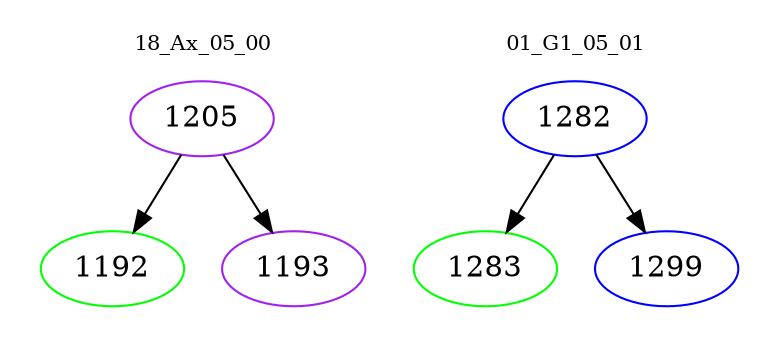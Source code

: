 digraph{
subgraph cluster_0 {
color = white
label = "18_Ax_05_00";
fontsize=10;
T0_1205 [label="1205", color="purple"]
T0_1205 -> T0_1192 [color="black"]
T0_1192 [label="1192", color="green"]
T0_1205 -> T0_1193 [color="black"]
T0_1193 [label="1193", color="purple"]
}
subgraph cluster_1 {
color = white
label = "01_G1_05_01";
fontsize=10;
T1_1282 [label="1282", color="blue"]
T1_1282 -> T1_1283 [color="black"]
T1_1283 [label="1283", color="green"]
T1_1282 -> T1_1299 [color="black"]
T1_1299 [label="1299", color="blue"]
}
}
